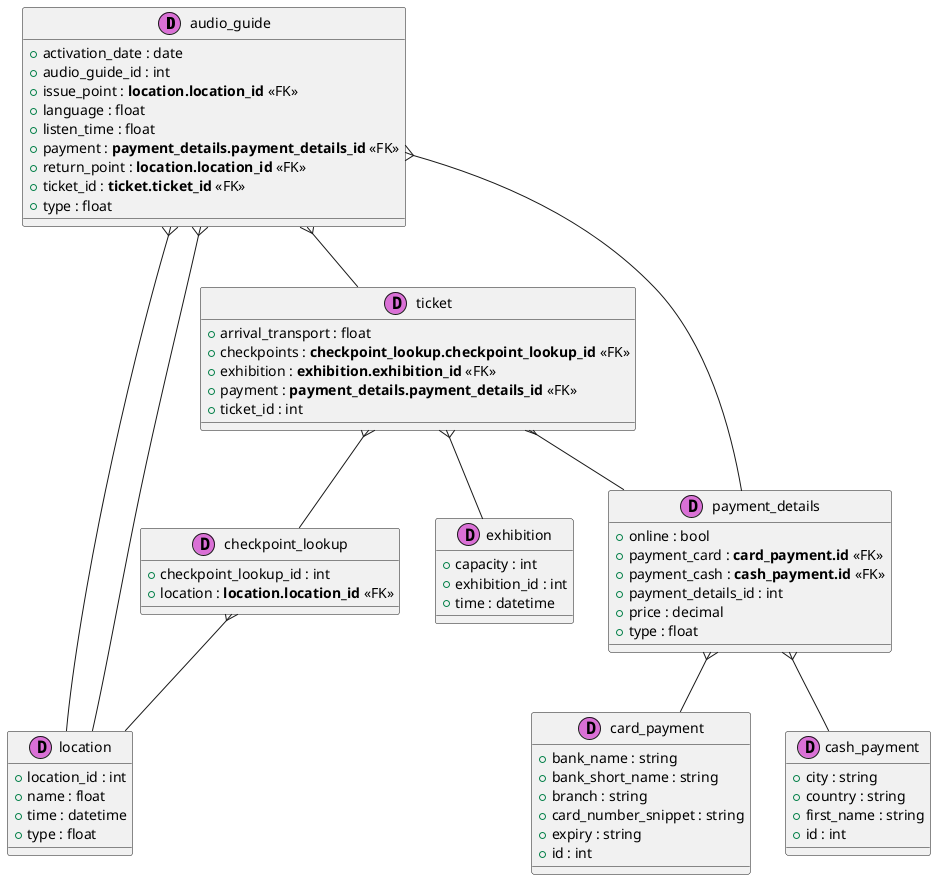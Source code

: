 @startuml
''''''''''''''''''''''''''''''''''''''''''
''                                      ''
''  AUTOGENERATED CODE -- DO NOT EDIT!  ''
''                                      ''
''''''''''''''''''''''''''''''''''''''''''

class "audio_guide" as _0 << (D,orchid) >> {
+ activation_date : date
+ audio_guide_id : int
+ issue_point : **location.location_id** <<FK>>
+ language : float
+ listen_time : float
+ payment : **payment_details.payment_details_id** <<FK>>
+ return_point : **location.location_id** <<FK>>
+ ticket_id : **ticket.ticket_id** <<FK>>
+ type : float
}
class "card_payment" as _4 << (D,orchid) >> {
+ bank_name : string
+ bank_short_name : string
+ branch : string
+ card_number_snippet : string
+ expiry : string
+ id : int
}
class "cash_payment" as _5 << (D,orchid) >> {
+ city : string
+ country : string
+ first_name : string
+ id : int
}
class "checkpoint_lookup" as _6 << (D,orchid) >> {
+ checkpoint_lookup_id : int
+ location : **location.location_id** <<FK>>
}
class "exhibition" as _7 << (D,orchid) >> {
+ capacity : int
+ exhibition_id : int
+ time : datetime
}
class "location" as _1 << (D,orchid) >> {
+ location_id : int
+ name : float
+ time : datetime
+ type : float
}
class "payment_details" as _2 << (D,orchid) >> {
+ online : bool
+ payment_card : **card_payment.id** <<FK>>
+ payment_cash : **cash_payment.id** <<FK>>
+ payment_details_id : int
+ price : decimal
+ type : float
}
class "ticket" as _3 << (D,orchid) >> {
+ arrival_transport : float
+ checkpoints : **checkpoint_lookup.checkpoint_lookup_id** <<FK>>
+ exhibition : **exhibition.exhibition_id** <<FK>>
+ payment : **payment_details.payment_details_id** <<FK>>
+ ticket_id : int
}
_0 }-- " " _1
_0 }-- " " _1
_0 }-- " " _2
_0 }-- " " _3
_2 }-- " " _4
_2 }-- " " _5
_3 }-- " " _2
_3 }-- " " _6
_3 }-- " " _7
_6 }-- " " _1
@enduml
